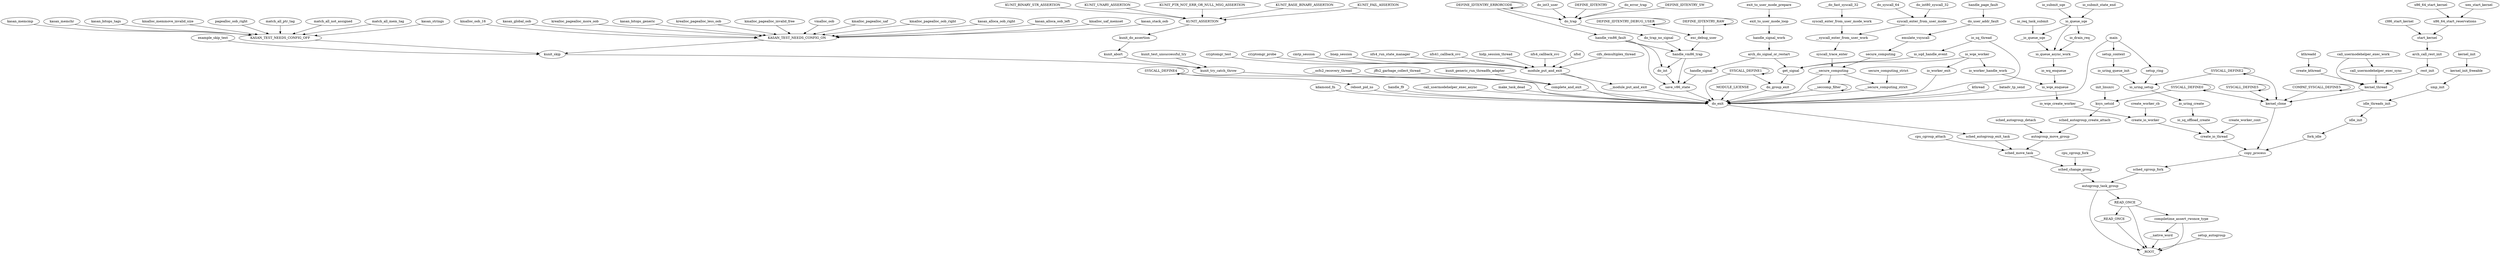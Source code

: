 digraph "/home/cendes/Documents/masters_thesis/ocloz/knob_graph_search/./sched_autogroup_enabled.dot" {
	 autogroup_task_group -> _ROOT_
	 sched_change_group -> autogroup_task_group
	 sched_cgroup_fork -> autogroup_task_group
	 __READ_ONCE -> _ROOT_
	 READ_ONCE -> __READ_ONCE
	 __native_word -> _ROOT_
	 compiletime_assert_rwonce_type -> __native_word
	 compiletime_assert_rwonce_type -> _ROOT_
	 READ_ONCE -> compiletime_assert_rwonce_type
	 READ_ONCE -> _ROOT_
	 autogroup_task_group -> READ_ONCE
	 setup_autogroup -> _ROOT_
	 copy_process -> sched_cgroup_fork
	 kernel_clone -> copy_process
	 create_io_thread -> copy_process
	 fork_idle -> copy_process
	 idle_init -> fork_idle
	 idle_threads_init -> idle_init
	 smp_init -> idle_threads_init
	 kernel_init_freeable -> smp_init
	 kernel_init -> kernel_init_freeable
	 io_sq_offload_create -> create_io_thread
	 create_io_worker -> create_io_thread
	 create_worker_cont -> create_io_thread
	 create_worker_cb -> create_io_worker
	 io_wqe_create_worker -> create_io_worker
	 io_wqe_enqueue -> io_wqe_create_worker
	 io_wq_enqueue -> io_wqe_enqueue
	 io_worker_handle_work -> io_wqe_enqueue
	 io_wqe_worker -> io_worker_handle_work
	 io_queue_async_work -> io_wq_enqueue
	 io_queue_sqe -> io_queue_async_work
	 __io_queue_sqe -> io_queue_async_work
	 io_drain_req -> io_queue_async_work
	 io_queue_sqe -> io_drain_req
	 io_submit_state_end -> io_queue_sqe
	 io_submit_sqe -> io_queue_sqe
	 io_queue_sqe -> __io_queue_sqe
	 io_req_task_submit -> __io_queue_sqe
	 io_uring_create -> io_sq_offload_create
	 io_uring_setup -> io_uring_create
	 io_uring_queue_init -> io_uring_setup
	 setup_ring -> io_uring_setup
	 SYSCALL_DEFINE2 -> io_uring_setup
	 SYSCALL_DEFINE2 -> SYSCALL_DEFINE2
	 main -> setup_ring
	 setup_context -> io_uring_queue_init
	 main -> setup_context
	 SYSCALL_DEFINE2 -> kernel_clone
	 SYSCALL_DEFINE5 -> kernel_clone
	 SYSCALL_DEFINE0 -> kernel_clone
	 kernel_thread -> kernel_clone
	 COMPAT_SYSCALL_DEFINE5 -> kernel_clone
	 COMPAT_SYSCALL_DEFINE5 -> COMPAT_SYSCALL_DEFINE5
	 call_usermodehelper_exec_work -> kernel_thread
	 call_usermodehelper_exec_sync -> kernel_thread
	 create_kthread -> kernel_thread
	 rest_init -> kernel_thread
	 arch_call_rest_init -> rest_init
	 start_kernel -> arch_call_rest_init
	 x86_64_start_reservations -> start_kernel
	 i386_start_kernel -> start_kernel
	 xen_start_kernel -> x86_64_start_reservations
	 x86_64_start_kernel -> x86_64_start_reservations
	 kthreadd -> create_kthread
	 call_usermodehelper_exec_work -> call_usermodehelper_exec_sync
	 SYSCALL_DEFINE0 -> SYSCALL_DEFINE0
	 SYSCALL_DEFINE5 -> SYSCALL_DEFINE5
	 cpu_cgroup_fork -> sched_change_group
	 sched_move_task -> sched_change_group
	 cpu_cgroup_attach -> sched_move_task
	 autogroup_move_group -> sched_move_task
	 sched_autogroup_exit_task -> sched_move_task
	 do_exit -> sched_autogroup_exit_task
	 main -> do_exit
	 batadv_tp_send -> do_exit
	 kdamond_fn -> do_exit
	 handle_f9 -> do_exit
	 call_usermodehelper_exec_async -> do_exit
	 __seccomp_filter -> do_exit
	 make_task_dead -> do_exit
	 __secure_computing -> do_exit
	 save_v86_state -> do_exit
	 do_group_exit -> do_exit
	 module_put_and_exit -> do_exit
	 SYSCALL_DEFINE4 -> do_exit
	 MODULE_LICENSE -> do_exit
	 io_worker_exit -> do_exit
	 __secure_computing_strict -> do_exit
	 io_sq_thread -> do_exit
	 SYSCALL_DEFINE1 -> do_exit
	 complete_and_exit -> do_exit
	 __module_put_and_exit -> do_exit
	 kthread -> do_exit
	 reboot_pid_ns -> do_exit
	 handle_vm86_fault -> save_v86_state
	 handle_vm86_trap -> save_v86_state
	 do_int -> save_v86_state
	 handle_signal -> save_v86_state
	 arch_do_signal_or_restart -> handle_signal
	 handle_signal_work -> arch_do_signal_or_restart
	 exit_to_user_mode_loop -> handle_signal_work
	 exit_to_user_mode_prepare -> exit_to_user_mode_loop
	 handle_vm86_fault -> do_int
	 handle_vm86_trap -> do_int
	 handle_vm86_fault -> handle_vm86_trap
	 exc_debug_user -> handle_vm86_trap
	 do_trap_no_signal -> handle_vm86_trap
	 do_trap -> do_trap_no_signal
	 DEFINE_IDTENTRY_SW -> do_trap
	 do_int3_user -> do_trap
	 DEFINE_IDTENTRY -> do_trap
	 DEFINE_IDTENTRY_ERRORCODE -> do_trap
	 do_error_trap -> do_trap
	 DEFINE_IDTENTRY_ERRORCODE -> DEFINE_IDTENTRY_ERRORCODE
	 DEFINE_IDTENTRY_RAW -> exc_debug_user
	 DEFINE_IDTENTRY_DEBUG_USER -> exc_debug_user
	 DEFINE_IDTENTRY_DEBUG_USER -> DEFINE_IDTENTRY_DEBUG_USER
	 DEFINE_IDTENTRY_RAW -> DEFINE_IDTENTRY_RAW
	 DEFINE_IDTENTRY_ERRORCODE -> handle_vm86_fault
	 cmtp_session -> module_put_and_exit
	 bnep_session -> module_put_and_exit
	 nfs4_run_state_manager -> module_put_and_exit
	 nfs41_callback_svc -> module_put_and_exit
	 nfs4_callback_svc -> module_put_and_exit
	 hidp_session_thread -> module_put_and_exit
	 nfsd -> module_put_and_exit
	 cifs_demultiplex_thread -> module_put_and_exit
	 cryptomgr_test -> module_put_and_exit
	 cryptomgr_probe -> module_put_and_exit
	 io_wqe_worker -> io_worker_exit
	 kunit_try_catch_throw -> complete_and_exit
	 kunit_generic_run_threadfn_adapter -> complete_and_exit
	 __ocfs2_recovery_thread -> complete_and_exit
	 jffs2_garbage_collect_thread -> complete_and_exit
	 kunit_abort -> kunit_try_catch_throw
	 kunit_test_unsuccessful_try -> kunit_try_catch_throw
	 kunit_skip -> kunit_try_catch_throw
	 KASAN_TEST_NEEDS_CONFIG_OFF -> kunit_skip
	 KASAN_TEST_NEEDS_CONFIG_ON -> kunit_skip
	 example_skip_test -> kunit_skip
	 kasan_alloca_oob_right -> KASAN_TEST_NEEDS_CONFIG_ON
	 kasan_alloca_oob_left -> KASAN_TEST_NEEDS_CONFIG_ON
	 kmalloc_uaf_memset -> KASAN_TEST_NEEDS_CONFIG_ON
	 kasan_stack_oob -> KASAN_TEST_NEEDS_CONFIG_ON
	 kmalloc_oob_16 -> KASAN_TEST_NEEDS_CONFIG_ON
	 kasan_global_oob -> KASAN_TEST_NEEDS_CONFIG_ON
	 krealloc_pagealloc_more_oob -> KASAN_TEST_NEEDS_CONFIG_ON
	 kasan_bitops_generic -> KASAN_TEST_NEEDS_CONFIG_ON
	 krealloc_pagealloc_less_oob -> KASAN_TEST_NEEDS_CONFIG_ON
	 kmalloc_pagealloc_invalid_free -> KASAN_TEST_NEEDS_CONFIG_ON
	 vmalloc_oob -> KASAN_TEST_NEEDS_CONFIG_ON
	 kmalloc_pagealloc_uaf -> KASAN_TEST_NEEDS_CONFIG_ON
	 kmalloc_pagealloc_oob_right -> KASAN_TEST_NEEDS_CONFIG_ON
	 match_all_ptr_tag -> KASAN_TEST_NEEDS_CONFIG_OFF
	 match_all_not_assigned -> KASAN_TEST_NEEDS_CONFIG_OFF
	 match_all_mem_tag -> KASAN_TEST_NEEDS_CONFIG_OFF
	 kasan_strings -> KASAN_TEST_NEEDS_CONFIG_OFF
	 kasan_memcmp -> KASAN_TEST_NEEDS_CONFIG_OFF
	 kasan_memchr -> KASAN_TEST_NEEDS_CONFIG_OFF
	 kasan_bitops_tags -> KASAN_TEST_NEEDS_CONFIG_OFF
	 kmalloc_memmove_invalid_size -> KASAN_TEST_NEEDS_CONFIG_OFF
	 pagealloc_oob_right -> KASAN_TEST_NEEDS_CONFIG_OFF
	 kunit_do_assertion -> kunit_abort
	 KUNIT_ASSERTION -> kunit_do_assertion
	 KUNIT_BINARY_STR_ASSERTION -> KUNIT_ASSERTION
	 KUNIT_UNARY_ASSERTION -> KUNIT_ASSERTION
	 KUNIT_PTR_NOT_ERR_OR_NULL_MSG_ASSERTION -> KUNIT_ASSERTION
	 KUNIT_BASE_BINARY_ASSERTION -> KUNIT_ASSERTION
	 KUNIT_FAIL_ASSERTION -> KUNIT_ASSERTION
	 SYSCALL_DEFINE1 -> SYSCALL_DEFINE1
	 get_signal -> do_group_exit
	 SYSCALL_DEFINE1 -> do_group_exit
	 io_sqd_handle_event -> get_signal
	 io_wqe_worker -> get_signal
	 arch_do_signal_or_restart -> get_signal
	 io_sq_thread -> io_sqd_handle_event
	 module_put_and_exit -> __module_put_and_exit
	 SYSCALL_DEFINE4 -> reboot_pid_ns
	 SYSCALL_DEFINE4 -> SYSCALL_DEFINE4
	 __secure_computing -> __secure_computing_strict
	 secure_computing_strict -> __secure_computing_strict
	 syscall_trace_enter -> __secure_computing
	 secure_computing -> __secure_computing
	 emulate_vsyscall -> secure_computing
	 do_user_addr_fault -> emulate_vsyscall
	 handle_page_fault -> do_user_addr_fault
	 __syscall_enter_from_user_work -> syscall_trace_enter
	 syscall_enter_from_user_mode -> __syscall_enter_from_user_work
	 syscall_enter_from_user_mode_work -> __syscall_enter_from_user_work
	 __do_fast_syscall_32 -> syscall_enter_from_user_mode_work
	 do_int80_syscall_32 -> syscall_enter_from_user_mode
	 do_syscall_64 -> syscall_enter_from_user_mode
	 __secure_computing -> __seccomp_filter
	 __seccomp_filter -> __seccomp_filter
	 sched_autogroup_detach -> autogroup_move_group
	 sched_autogroup_create_attach -> autogroup_move_group
	 ksys_setsid -> sched_autogroup_create_attach
	 SYSCALL_DEFINE0 -> ksys_setsid
	 init_linuxrc -> ksys_setsid
}
